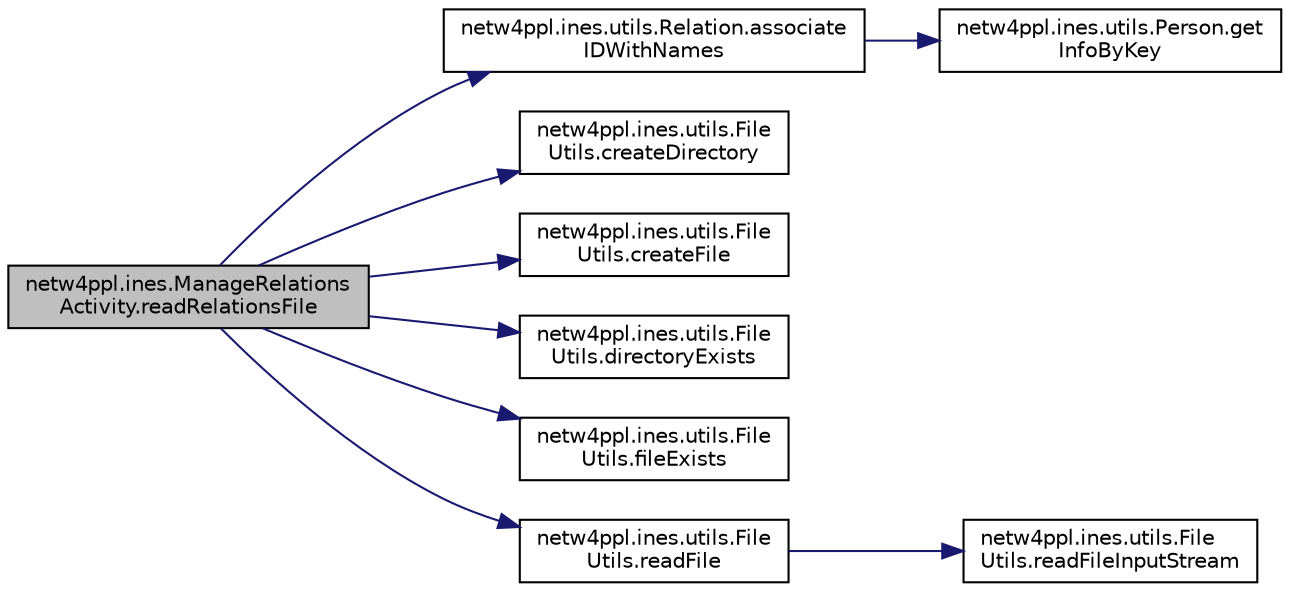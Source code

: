 digraph "netw4ppl.ines.ManageRelationsActivity.readRelationsFile"
{
 // LATEX_PDF_SIZE
  edge [fontname="Helvetica",fontsize="10",labelfontname="Helvetica",labelfontsize="10"];
  node [fontname="Helvetica",fontsize="10",shape=record];
  rankdir="LR";
  Node1 [label="netw4ppl.ines.ManageRelations\lActivity.readRelationsFile",height=0.2,width=0.4,color="black", fillcolor="grey75", style="filled", fontcolor="black",tooltip=" "];
  Node1 -> Node2 [color="midnightblue",fontsize="10",style="solid",fontname="Helvetica"];
  Node2 [label="netw4ppl.ines.utils.Relation.associate\lIDWithNames",height=0.2,width=0.4,color="black", fillcolor="white", style="filled",URL="$classnetw4ppl_1_1ines_1_1utils_1_1_relation.html#ad758beb93d365b6dbfb84deb967cb422",tooltip=" "];
  Node2 -> Node3 [color="midnightblue",fontsize="10",style="solid",fontname="Helvetica"];
  Node3 [label="netw4ppl.ines.utils.Person.get\lInfoByKey",height=0.2,width=0.4,color="black", fillcolor="white", style="filled",URL="$classnetw4ppl_1_1ines_1_1utils_1_1_person.html#aac5fc1d869afba24db0e941199b787aa",tooltip=" "];
  Node1 -> Node4 [color="midnightblue",fontsize="10",style="solid",fontname="Helvetica"];
  Node4 [label="netw4ppl.ines.utils.File\lUtils.createDirectory",height=0.2,width=0.4,color="black", fillcolor="white", style="filled",URL="$classnetw4ppl_1_1ines_1_1utils_1_1_file_utils.html#a6dacfea9755bcfe03b4dff7651d6bcda",tooltip=" "];
  Node1 -> Node5 [color="midnightblue",fontsize="10",style="solid",fontname="Helvetica"];
  Node5 [label="netw4ppl.ines.utils.File\lUtils.createFile",height=0.2,width=0.4,color="black", fillcolor="white", style="filled",URL="$classnetw4ppl_1_1ines_1_1utils_1_1_file_utils.html#a36128a95a9be40ce5ca3be03d9125a17",tooltip=" "];
  Node1 -> Node6 [color="midnightblue",fontsize="10",style="solid",fontname="Helvetica"];
  Node6 [label="netw4ppl.ines.utils.File\lUtils.directoryExists",height=0.2,width=0.4,color="black", fillcolor="white", style="filled",URL="$classnetw4ppl_1_1ines_1_1utils_1_1_file_utils.html#a5f0f9fba13bb30496aa51ea47fc08c86",tooltip=" "];
  Node1 -> Node7 [color="midnightblue",fontsize="10",style="solid",fontname="Helvetica"];
  Node7 [label="netw4ppl.ines.utils.File\lUtils.fileExists",height=0.2,width=0.4,color="black", fillcolor="white", style="filled",URL="$classnetw4ppl_1_1ines_1_1utils_1_1_file_utils.html#a262f1abc93a4091cd104b4d953973ed0",tooltip=" "];
  Node1 -> Node8 [color="midnightblue",fontsize="10",style="solid",fontname="Helvetica"];
  Node8 [label="netw4ppl.ines.utils.File\lUtils.readFile",height=0.2,width=0.4,color="black", fillcolor="white", style="filled",URL="$classnetw4ppl_1_1ines_1_1utils_1_1_file_utils.html#a93166925da21ebeca0d21c662d9941a6",tooltip=" "];
  Node8 -> Node9 [color="midnightblue",fontsize="10",style="solid",fontname="Helvetica"];
  Node9 [label="netw4ppl.ines.utils.File\lUtils.readFileInputStream",height=0.2,width=0.4,color="black", fillcolor="white", style="filled",URL="$classnetw4ppl_1_1ines_1_1utils_1_1_file_utils.html#add9253223ad6b9a10af3709933569740",tooltip=" "];
}
